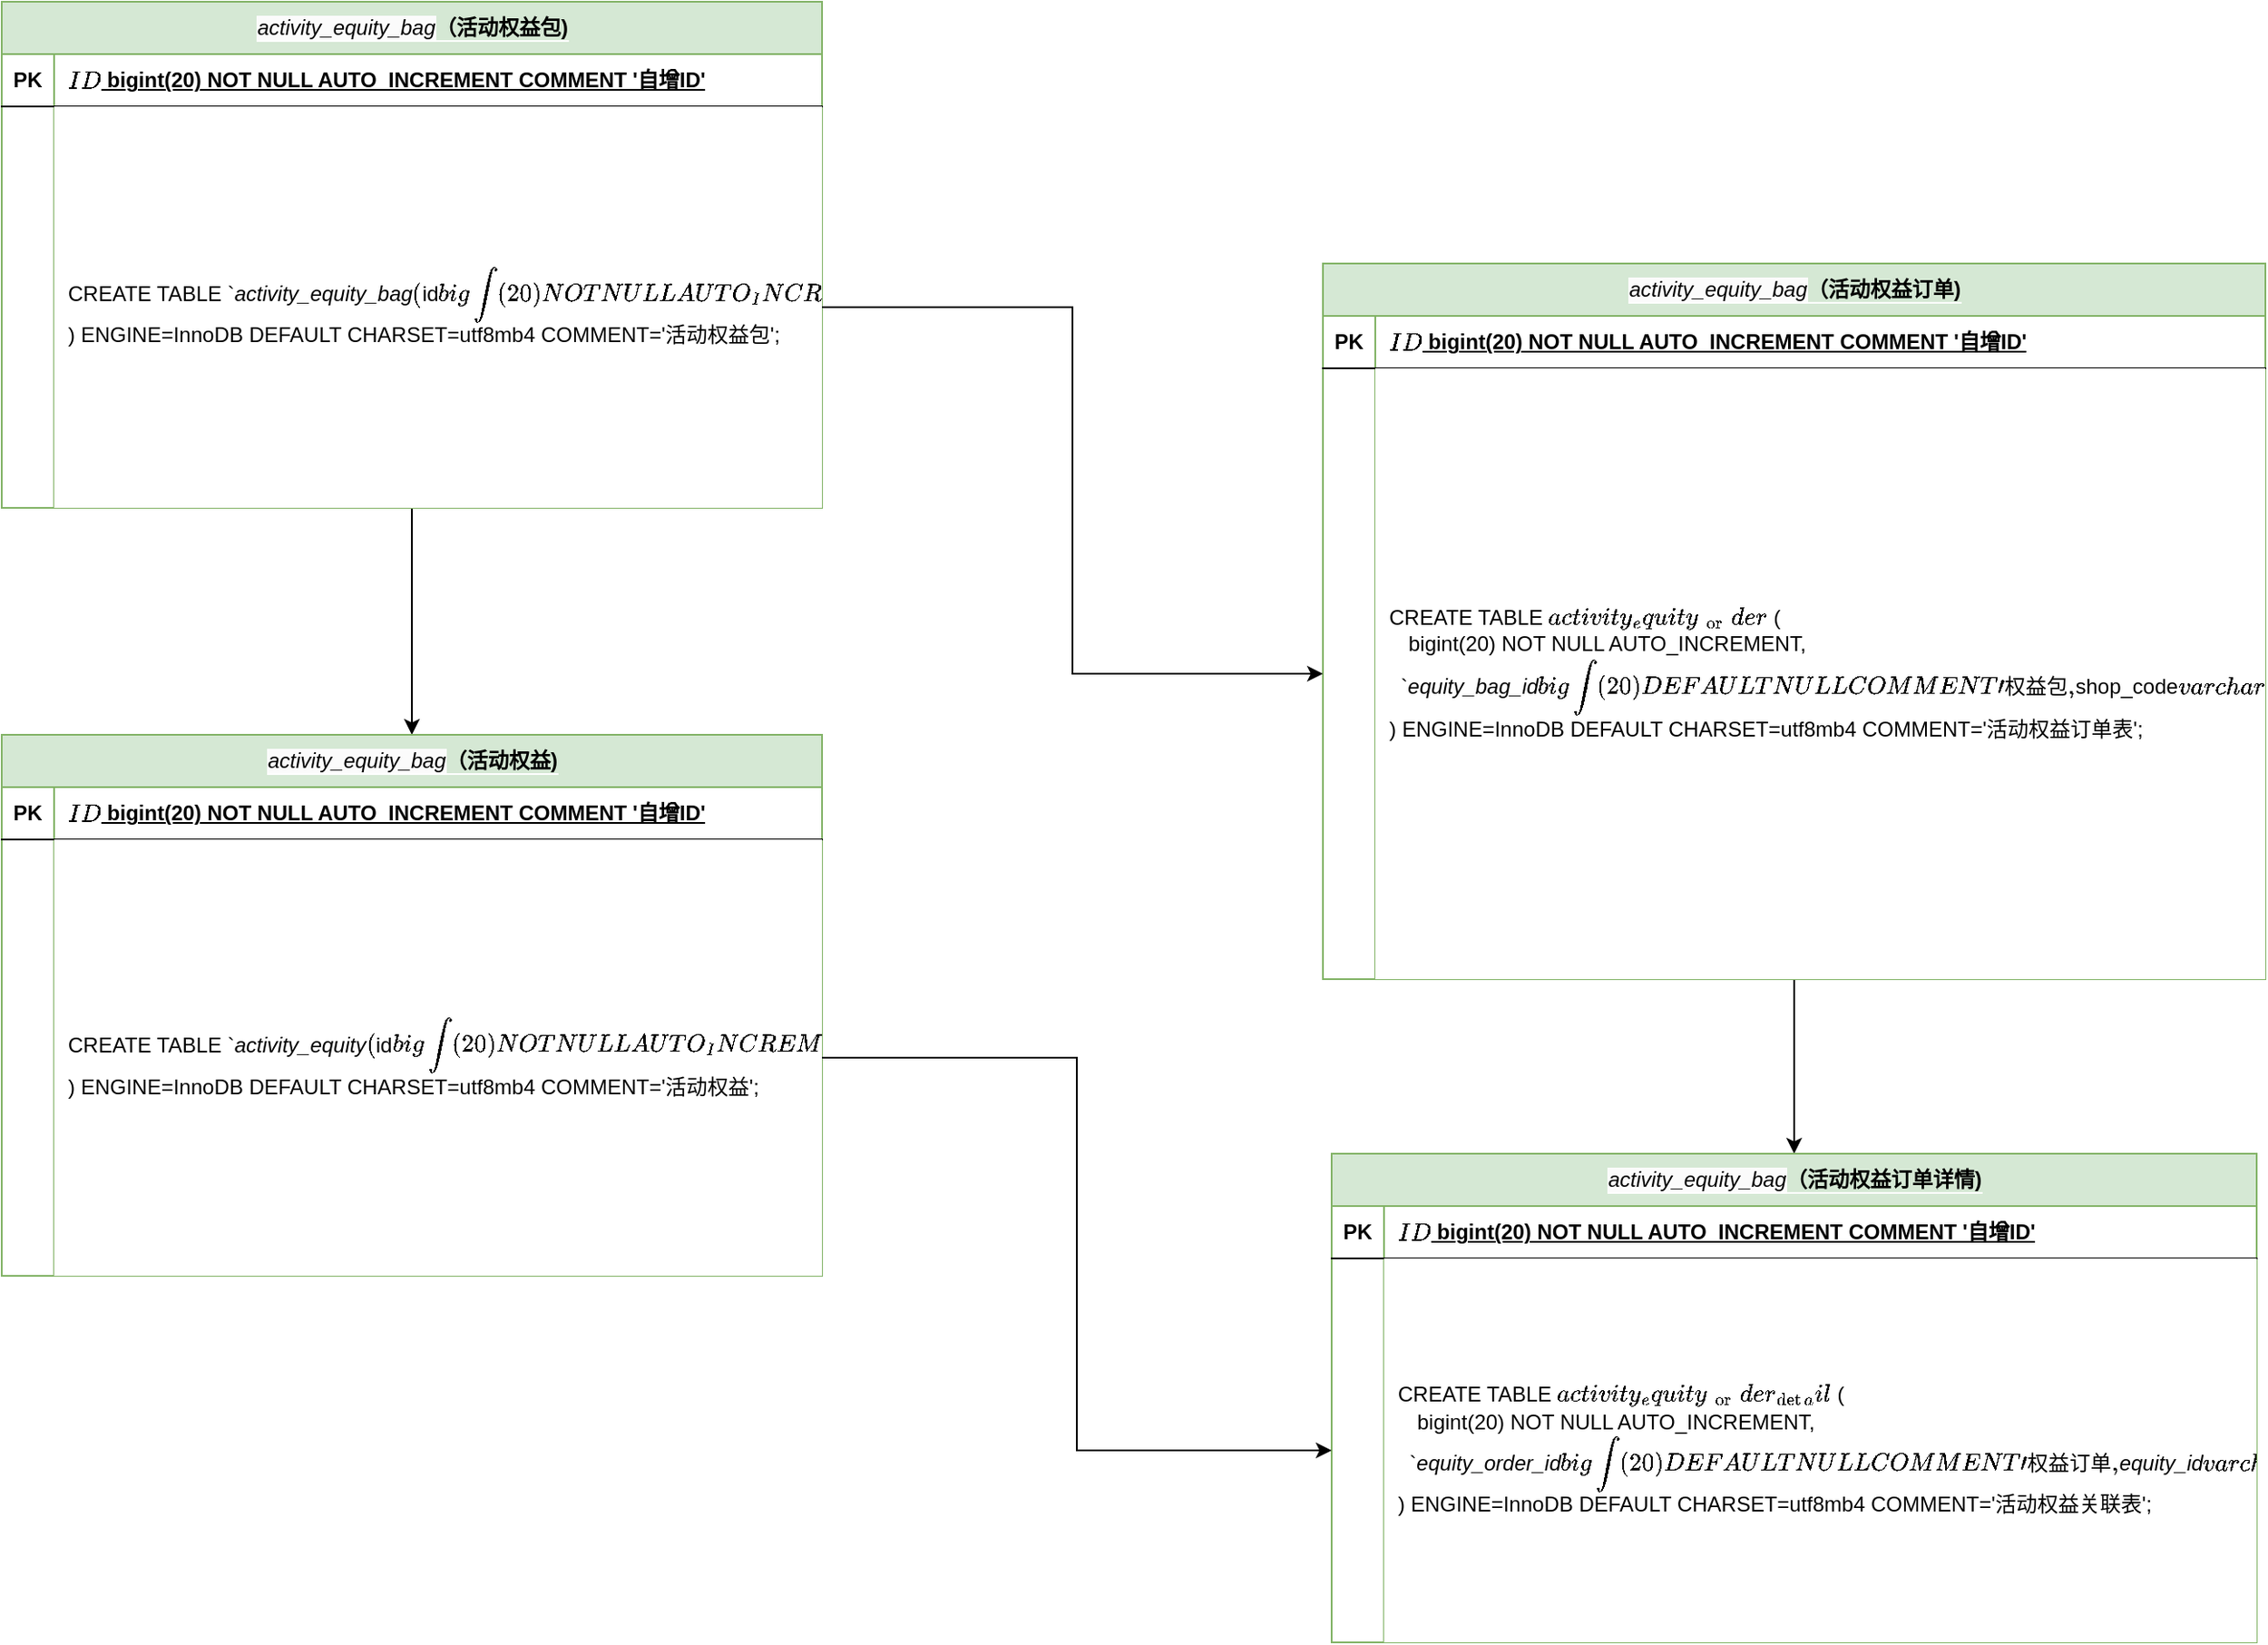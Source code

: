 <mxfile version="24.6.4" type="github">
  <diagram name="第 1 页" id="De4AOGFtYbDD9tj2pV_y">
    <mxGraphModel dx="4071" dy="2179" grid="1" gridSize="10" guides="1" tooltips="1" connect="1" arrows="1" fold="1" page="1" pageScale="1" pageWidth="827" pageHeight="1169" math="0" shadow="0">
      <root>
        <mxCell id="0" />
        <mxCell id="1" parent="0" />
        <mxCell id="wozH4koWUHIHTD2oKlZO-29" style="edgeStyle=orthogonalEdgeStyle;rounded=0;orthogonalLoop=1;jettySize=auto;html=1;" edge="1" parent="1" source="wozH4koWUHIHTD2oKlZO-1" target="wozH4koWUHIHTD2oKlZO-8">
          <mxGeometry relative="1" as="geometry" />
        </mxCell>
        <mxCell id="wozH4koWUHIHTD2oKlZO-1" value="&lt;em style=&quot;font-weight: 400; text-align: left; white-space-collapse: preserve; background-color: rgb(251, 251, 251);&quot;&gt;activity_equity_bag&lt;/em&gt;&lt;span style=&quot;background-color: rgb(213, 232, 212);&quot;&gt;（活动权益包)&lt;/span&gt;" style="shape=table;startSize=30;container=1;collapsible=1;childLayout=tableLayout;fixedRows=1;rowLines=0;fontStyle=1;align=center;resizeLast=1;html=1;labelBackgroundColor=default;fillColor=#d5e8d4;strokeColor=#82b366;" vertex="1" parent="1">
          <mxGeometry x="-2302" y="-930" width="470" height="290" as="geometry" />
        </mxCell>
        <mxCell id="wozH4koWUHIHTD2oKlZO-2" value="" style="shape=tableRow;horizontal=0;startSize=0;swimlaneHead=0;swimlaneBody=0;fillColor=none;collapsible=0;dropTarget=0;points=[[0,0.5],[1,0.5]];portConstraint=eastwest;top=0;left=0;right=0;bottom=1;" vertex="1" parent="wozH4koWUHIHTD2oKlZO-1">
          <mxGeometry y="30" width="470" height="30" as="geometry" />
        </mxCell>
        <mxCell id="wozH4koWUHIHTD2oKlZO-3" value="PK" style="shape=partialRectangle;connectable=0;fillColor=none;top=0;left=0;bottom=0;right=0;fontStyle=1;overflow=hidden;whiteSpace=wrap;html=1;" vertex="1" parent="wozH4koWUHIHTD2oKlZO-2">
          <mxGeometry width="30" height="30" as="geometry">
            <mxRectangle width="30" height="30" as="alternateBounds" />
          </mxGeometry>
        </mxCell>
        <mxCell id="wozH4koWUHIHTD2oKlZO-4" value="`ID` bigint(20) NOT NULL AUTO_INCREMENT COMMENT &#39;自增ID&#39;" style="shape=partialRectangle;connectable=0;fillColor=none;top=0;left=0;bottom=0;right=0;align=left;spacingLeft=6;fontStyle=5;overflow=hidden;whiteSpace=wrap;html=1;" vertex="1" parent="wozH4koWUHIHTD2oKlZO-2">
          <mxGeometry x="30" width="440" height="30" as="geometry">
            <mxRectangle width="440" height="30" as="alternateBounds" />
          </mxGeometry>
        </mxCell>
        <mxCell id="wozH4koWUHIHTD2oKlZO-5" value="" style="shape=tableRow;horizontal=0;startSize=0;swimlaneHead=0;swimlaneBody=0;fillColor=none;collapsible=0;dropTarget=0;points=[[0,0.5],[1,0.5]];portConstraint=eastwest;top=0;left=0;right=0;bottom=0;" vertex="1" parent="wozH4koWUHIHTD2oKlZO-1">
          <mxGeometry y="60" width="470" height="230" as="geometry" />
        </mxCell>
        <mxCell id="wozH4koWUHIHTD2oKlZO-6" value="" style="shape=partialRectangle;connectable=0;fillColor=none;top=0;left=0;bottom=0;right=0;editable=1;overflow=hidden;whiteSpace=wrap;html=1;" vertex="1" parent="wozH4koWUHIHTD2oKlZO-5">
          <mxGeometry width="30" height="230" as="geometry">
            <mxRectangle width="30" height="230" as="alternateBounds" />
          </mxGeometry>
        </mxCell>
        <mxCell id="wozH4koWUHIHTD2oKlZO-7" value="&lt;div style=&quot;line-height: 130%;&quot;&gt;&lt;div style=&quot;line-height: 130%;&quot;&gt;&lt;div style=&quot;line-height: 130%;&quot;&gt;&lt;div style=&quot;line-height: 130%;&quot;&gt;&lt;div style=&quot;line-height: 130%;&quot;&gt;&lt;div data-docx-has-block-data=&quot;false&quot; data-page-id=&quot;Co8VdgC0moM7NCxHO37cvej0neh&quot;&gt;&lt;div class=&quot;old-record-id-Ze5vdnJgfoNHqzxl2qscwm99n2c&quot; style=&quot;&quot;&gt;&lt;div class=&quot;old-record-id-Ze5vdnJgfoNHqzxl2qscwm99n2c&quot;&gt;&lt;div data-docx-has-block-data=&quot;false&quot; data-page-id=&quot;NvuWdaZeMolkfJxWdABclu5wnZb&quot;&gt;&lt;div class=&quot;old-record-id-QTNEdN7cpoGi0txkAPdcTSP8n4N&quot; style=&quot;white-space:pre;&quot;&gt;&lt;div data-docx-has-block-data=&quot;false&quot; data-page-id=&quot;Fh9HdJWjBoTVEhxsYV9cNeLmnhc&quot;&gt;&lt;div class=&quot;old-record-id-XcHudn9lnoD9ONxzxKbcXLS5nLc&quot;&gt;CREATE TABLE `&lt;em&gt;activity_equity_bag&lt;/em&gt;` (&lt;br/&gt;  `id` bigint(20) NOT NULL AUTO_INCREMENT,&lt;br/&gt;  `code` varchar(64) DEFAULT NULL COMMENT &#39;批次编号&#39;,&lt;br/&gt;  `name` varchar(64) DEFAULT NULL COMMENT &#39;批次名称&#39;,&lt;br/&gt;  `start_time` datetime DEFAULT NULL COMMENT &#39;开始时间&#39;,&lt;br/&gt;  `end_time` datetime DEFAULT NULL COMMENT &#39;结束时间&#39;,&lt;br/&gt;  `price` decimal(8,2)  DEFAULT NULL COMMENT &#39;权益价格&#39;,&lt;br/&gt;  `create_id` bigint(20) DEFAULT &#39;0&#39; COMMENT &#39;创建人&#39;,&lt;br/&gt;  `create_time` datetime DEFAULT NULL COMMENT &#39;创建时间&#39;,&lt;br/&gt;  `update_id` bigint(20) DEFAULT &#39;0&#39; COMMENT &#39;更新人&#39;,&lt;br/&gt;  `update_time` datetime DEFAULT NULL COMMENT &#39;更新时间&#39;,&lt;br/&gt;  `deleted` tinyint(1) DEFAULT &#39;0&#39; COMMENT &#39;0未删除 1删除&#39;,&lt;br/&gt;  PRIMARY KEY (`id`)&lt;br/&gt;) ENGINE=InnoDB DEFAULT CHARSET=utf8mb4 COMMENT=&#39;活动权益包&#39;;&lt;/div&gt;&lt;/div&gt;&lt;span class=&quot;lark-record-clipboard&quot; data-lark-record-format=&quot;docx/text&quot; data-lark-record-data=&quot;{&amp;quot;rootId&amp;quot;:&amp;quot;Fh9HdJWjBoTVEhxsYV9cNeLmnhc&amp;quot;,&amp;quot;text&amp;quot;:{&amp;quot;initialAttributedTexts&amp;quot;:{&amp;quot;text&amp;quot;:{&amp;quot;0&amp;quot;:&amp;quot;CREATE TABLE `activity_equity_bag` (\n  `id` bigint(20) NOT NULL AUTO_INCREMENT,\n  `code` varchar(64) DEFAULT NULL COMMENT &#39;批次编号&#39;,\n  `name` varchar(64) DEFAULT NULL COMMENT &#39;批次名称&#39;,\n  `start_time` datetime DEFAULT NULL COMMENT &#39;开始时间&#39;,\n  `end_time` datetime DEFAULT NULL COMMENT &#39;结束时间&#39;,\n  `price` decimal(8,2)  DEFAULT NULL COMMENT &#39;权益价格&#39;,\n  `create_id` bigint(20) DEFAULT &#39;0&#39; COMMENT &#39;创建人&#39;,\n  `create_time` datetime DEFAULT NULL COMMENT &#39;创建时间&#39;,\n  `update_id` bigint(20) DEFAULT &#39;0&#39; COMMENT &#39;更新人&#39;,\n  `update_time` datetime DEFAULT NULL COMMENT &#39;更新时间&#39;,\n  `deleted` tinyint(1) DEFAULT &#39;0&#39; COMMENT &#39;0未删除 1删除&#39;,\n  PRIMARY KEY (`id`)\n) ENGINE=InnoDB DEFAULT CHARSET=utf8mb4 COMMENT=&#39;活动权益包&#39;;&amp;quot;},&amp;quot;attribs&amp;quot;:{&amp;quot;0&amp;quot;:&amp;quot;*0+e*0*1+j*0|d+gg*0+1k&amp;quot;}},&amp;quot;apool&amp;quot;:{&amp;quot;numToAttrib&amp;quot;:{&amp;quot;0&amp;quot;:[&amp;quot;author&amp;quot;,&amp;quot;7220235268358848515&amp;quot;],&amp;quot;1&amp;quot;:[&amp;quot;italic&amp;quot;,&amp;quot;true&amp;quot;]},&amp;quot;nextNum&amp;quot;:2}},&amp;quot;type&amp;quot;:&amp;quot;text&amp;quot;,&amp;quot;referenceRecordMap&amp;quot;:{},&amp;quot;extra&amp;quot;:{&amp;quot;channel&amp;quot;:&amp;quot;saas&amp;quot;,&amp;quot;pasteRandomId&amp;quot;:&amp;quot;ca19a98d-9265-4a86-a47d-aa1c188d7588&amp;quot;,&amp;quot;mention_page_title&amp;quot;:{},&amp;quot;external_mention_url&amp;quot;:{}},&amp;quot;isKeepQuoteContainer&amp;quot;:false,&amp;quot;isFromCode&amp;quot;:true,&amp;quot;selection&amp;quot;:[{&amp;quot;id&amp;quot;:13,&amp;quot;type&amp;quot;:&amp;quot;text&amp;quot;,&amp;quot;selection&amp;quot;:{&amp;quot;start&amp;quot;:0,&amp;quot;end&amp;quot;:681},&amp;quot;recordId&amp;quot;:&amp;quot;XcHudn9lnoD9ONxzxKbcXLS5nLc&amp;quot;}],&amp;quot;payloadMap&amp;quot;:{},&amp;quot;isCut&amp;quot;:false}&quot;&gt;&lt;/span&gt;&lt;/div&gt;&lt;/div&gt;&lt;span class=&quot;lark-record-clipboard&quot; data-lark-record-format=&quot;docx/text&quot; data-lark-record-data=&quot;{&amp;quot;rootId&amp;quot;:&amp;quot;NvuWdaZeMolkfJxWdABclu5wnZb&amp;quot;,&amp;quot;text&amp;quot;:{&amp;quot;initialAttributedTexts&amp;quot;:{&amp;quot;text&amp;quot;:{&amp;quot;0&amp;quot;:&amp;quot;CREATE TABLE `square_activity` (\n  `id` bigint(11) NOT NULL AUTO_INCREMENT,\n  `activity_id` bigint(20) DEFAULT NULL COMMENT &#39;活动id&#39;,\n  `activity_code` varchar(64) DEFAULT NULL COMMENT &#39;活动编码&#39;,\n  `activity_name` varchar(200) DEFAULT NULL COMMENT &#39;活动名称&#39;,\n  `activity_start_time` datetime DEFAULT NULL COMMENT &#39;活动开始时间&#39;,\n  `activity_end_time` datetime DEFAULT NULL COMMENT &#39;活动结束时间&#39;,\n  `activity_status` datetime DEFAULT NULL COMMENT &#39;活动状态 0.无效 1.有效&#39;,\n  `activity_type` tinyint(1) NOT NULL COMMENT &#39;活动类型：0.市场活动 1.满减活动 2.返券活动 4.礼券活动&#39;,\n  `activity_create_time` datetime DEFAULT NULL COMMENT &#39;活动创建时间&#39;,\n  `create_id` bigint(20) DEFAULT &#39;0&#39; COMMENT &#39;创建人&#39;,\n  `create_time` datetime DEFAULT NULL COMMENT &#39;创建时间&#39;,\n  `update_id` bigint(20) DEFAULT &#39;0&#39; COMMENT &#39;更新人&#39;,\n  `update_time` datetime DEFAULT NULL COMMENT &#39;更新时间&#39;,\n  `deleted` tinyint(1) DEFAULT &#39;0&#39; COMMENT &#39;0未删除 1删除&#39;,\n  PRIMARY KEY (`id`)\n) ENGINE=InnoDB DEFAULT CHARSET=utf8mb4 COMMENT=&#39;活动广场表&#39;;&amp;quot;},&amp;quot;attribs&amp;quot;:{&amp;quot;0&amp;quot;:&amp;quot;*0|g+og*0+1k&amp;quot;}},&amp;quot;apool&amp;quot;:{&amp;quot;numToAttrib&amp;quot;:{&amp;quot;0&amp;quot;:[&amp;quot;author&amp;quot;,&amp;quot;7220235268358848515&amp;quot;]},&amp;quot;nextNum&amp;quot;:1}},&amp;quot;type&amp;quot;:&amp;quot;text&amp;quot;,&amp;quot;referenceRecordMap&amp;quot;:{},&amp;quot;extra&amp;quot;:{&amp;quot;channel&amp;quot;:&amp;quot;saas&amp;quot;,&amp;quot;pasteRandomId&amp;quot;:&amp;quot;44fd6253-43ac-45ac-8588-8f718b8ea525&amp;quot;,&amp;quot;mention_page_title&amp;quot;:{},&amp;quot;external_mention_url&amp;quot;:{}},&amp;quot;isKeepQuoteContainer&amp;quot;:false,&amp;quot;isFromCode&amp;quot;:true,&amp;quot;selection&amp;quot;:[{&amp;quot;id&amp;quot;:14,&amp;quot;type&amp;quot;:&amp;quot;text&amp;quot;,&amp;quot;selection&amp;quot;:{&amp;quot;start&amp;quot;:0,&amp;quot;end&amp;quot;:936},&amp;quot;recordId&amp;quot;:&amp;quot;QTNEdN7cpoGi0txkAPdcTSP8n4N&amp;quot;}],&amp;quot;payloadMap&amp;quot;:{},&amp;quot;isCut&amp;quot;:false}&quot;&gt;&lt;/span&gt;&lt;/div&gt;&lt;/div&gt;&lt;/div&gt;&lt;/div&gt;&lt;/div&gt;&lt;/div&gt;&lt;/div&gt;&lt;/div&gt;" style="shape=partialRectangle;connectable=0;fillColor=default;top=0;left=0;bottom=0;right=0;align=left;spacingLeft=6;overflow=hidden;whiteSpace=wrap;html=1;" vertex="1" parent="wozH4koWUHIHTD2oKlZO-5">
          <mxGeometry x="30" width="440" height="230" as="geometry">
            <mxRectangle width="440" height="230" as="alternateBounds" />
          </mxGeometry>
        </mxCell>
        <mxCell id="wozH4koWUHIHTD2oKlZO-8" value="&lt;em style=&quot;font-weight: 400; text-align: left; white-space-collapse: preserve; background-color: rgb(251, 251, 251);&quot;&gt;activity_equity_bag&lt;/em&gt;&lt;span style=&quot;background-color: rgb(213, 232, 212);&quot;&gt;（活动权益)&lt;/span&gt;" style="shape=table;startSize=30;container=1;collapsible=1;childLayout=tableLayout;fixedRows=1;rowLines=0;fontStyle=1;align=center;resizeLast=1;html=1;labelBackgroundColor=default;fillColor=#d5e8d4;strokeColor=#82b366;" vertex="1" parent="1">
          <mxGeometry x="-2302" y="-510" width="470" height="310" as="geometry" />
        </mxCell>
        <mxCell id="wozH4koWUHIHTD2oKlZO-9" value="" style="shape=tableRow;horizontal=0;startSize=0;swimlaneHead=0;swimlaneBody=0;fillColor=none;collapsible=0;dropTarget=0;points=[[0,0.5],[1,0.5]];portConstraint=eastwest;top=0;left=0;right=0;bottom=1;" vertex="1" parent="wozH4koWUHIHTD2oKlZO-8">
          <mxGeometry y="30" width="470" height="30" as="geometry" />
        </mxCell>
        <mxCell id="wozH4koWUHIHTD2oKlZO-10" value="PK" style="shape=partialRectangle;connectable=0;fillColor=none;top=0;left=0;bottom=0;right=0;fontStyle=1;overflow=hidden;whiteSpace=wrap;html=1;" vertex="1" parent="wozH4koWUHIHTD2oKlZO-9">
          <mxGeometry width="30" height="30" as="geometry">
            <mxRectangle width="30" height="30" as="alternateBounds" />
          </mxGeometry>
        </mxCell>
        <mxCell id="wozH4koWUHIHTD2oKlZO-11" value="`ID` bigint(20) NOT NULL AUTO_INCREMENT COMMENT &#39;自增ID&#39;" style="shape=partialRectangle;connectable=0;fillColor=none;top=0;left=0;bottom=0;right=0;align=left;spacingLeft=6;fontStyle=5;overflow=hidden;whiteSpace=wrap;html=1;" vertex="1" parent="wozH4koWUHIHTD2oKlZO-9">
          <mxGeometry x="30" width="440" height="30" as="geometry">
            <mxRectangle width="440" height="30" as="alternateBounds" />
          </mxGeometry>
        </mxCell>
        <mxCell id="wozH4koWUHIHTD2oKlZO-12" value="" style="shape=tableRow;horizontal=0;startSize=0;swimlaneHead=0;swimlaneBody=0;fillColor=none;collapsible=0;dropTarget=0;points=[[0,0.5],[1,0.5]];portConstraint=eastwest;top=0;left=0;right=0;bottom=0;" vertex="1" parent="wozH4koWUHIHTD2oKlZO-8">
          <mxGeometry y="60" width="470" height="250" as="geometry" />
        </mxCell>
        <mxCell id="wozH4koWUHIHTD2oKlZO-13" value="" style="shape=partialRectangle;connectable=0;fillColor=none;top=0;left=0;bottom=0;right=0;editable=1;overflow=hidden;whiteSpace=wrap;html=1;" vertex="1" parent="wozH4koWUHIHTD2oKlZO-12">
          <mxGeometry width="30" height="250" as="geometry">
            <mxRectangle width="30" height="250" as="alternateBounds" />
          </mxGeometry>
        </mxCell>
        <mxCell id="wozH4koWUHIHTD2oKlZO-14" value="&lt;div style=&quot;line-height: 130%;&quot;&gt;&lt;div style=&quot;line-height: 130%;&quot;&gt;&lt;div style=&quot;line-height: 130%;&quot;&gt;&lt;div style=&quot;line-height: 130%;&quot;&gt;&lt;div style=&quot;line-height: 130%;&quot;&gt;&lt;div data-docx-has-block-data=&quot;false&quot; data-page-id=&quot;Co8VdgC0moM7NCxHO37cvej0neh&quot;&gt;&lt;div class=&quot;old-record-id-Ze5vdnJgfoNHqzxl2qscwm99n2c&quot; style=&quot;&quot;&gt;&lt;div class=&quot;old-record-id-Ze5vdnJgfoNHqzxl2qscwm99n2c&quot;&gt;&lt;div data-docx-has-block-data=&quot;false&quot; data-page-id=&quot;NvuWdaZeMolkfJxWdABclu5wnZb&quot;&gt;&lt;div class=&quot;old-record-id-QTNEdN7cpoGi0txkAPdcTSP8n4N&quot; style=&quot;white-space:pre;&quot;&gt;&lt;div data-docx-has-block-data=&quot;false&quot; data-page-id=&quot;Fh9HdJWjBoTVEhxsYV9cNeLmnhc&quot;&gt;&lt;div class=&quot;old-record-id-XcHudn9lnoD9ONxzxKbcXLS5nLc&quot;&gt;&lt;div data-docx-has-block-data=&quot;false&quot; data-page-id=&quot;Fh9HdJWjBoTVEhxsYV9cNeLmnhc&quot;&gt;&lt;div class=&quot;old-record-id-XcHudn9lnoD9ONxzxKbcXLS5nLc&quot;&gt;CREATE TABLE `&lt;em&gt;activity_equity&lt;/em&gt;` (&lt;br&gt;  `id` bigint(20) NOT NULL AUTO_INCREMENT,&lt;br&gt;  `name` varchar(64) DEFAULT NULL COMMENT &#39;权益名称&#39;,&lt;br&gt;  `type` tinyint(1) DEFAULT NULL COMMENT &#39;权益类型：0. 售卡权益 1.预算立减 2. 其他&#39;,&lt;br&gt;  `cover` varchar(200) DEFAULT NULL COMMENT &#39;权益封面&#39;,&lt;br&gt;  `stock` int(11) DEFAULT NULL COMMENT &#39;发放数量&#39;,&lt;br&gt;  `shop_array` varchar(200) DEFAULT NULL COMMENT &#39;参与门店&#39;,&lt;br&gt;  `reward` varchar(200) DEFAULT NULL COMMENT &#39;奖励(活动编码/sku/抵扣金额)&#39;,&lt;br&gt;  `create_id` bigint(20) DEFAULT &#39;0&#39; COMMENT &#39;创建人&#39;,&lt;br&gt;  `create_time` datetime DEFAULT NULL COMMENT &#39;创建时间&#39;,&lt;br&gt;  `update_id` bigint(20) DEFAULT &#39;0&#39; COMMENT &#39;更新人&#39;,&lt;br&gt;  `update_time` datetime DEFAULT NULL COMMENT &#39;更新时间&#39;,&lt;br&gt;  `deleted` tinyint(1) DEFAULT &#39;0&#39; COMMENT &#39;0未删除 1删除&#39;,&lt;br&gt;  PRIMARY KEY (`id`)&lt;br&gt;) ENGINE=InnoDB DEFAULT CHARSET=utf8mb4 COMMENT=&#39;活动权益&#39;;&lt;/div&gt;&lt;/div&gt;&lt;span class=&quot;lark-record-clipboard&quot; data-lark-record-format=&quot;docx/text&quot; data-lark-record-data=&quot;{&amp;quot;rootId&amp;quot;:&amp;quot;Fh9HdJWjBoTVEhxsYV9cNeLmnhc&amp;quot;,&amp;quot;text&amp;quot;:{&amp;quot;initialAttributedTexts&amp;quot;:{&amp;quot;text&amp;quot;:{&amp;quot;0&amp;quot;:&amp;quot;\nCREATE TABLE `activity_equity` (\n  `id` bigint(20) NOT NULL AUTO_INCREMENT,\n  `name` varchar(64) DEFAULT NULL COMMENT &#39;权益名称&#39;,\n  `type` tinyint(1) DEFAULT NULL COMMENT &#39;权益类型：0. 售卡权益 1.预算立减 2. 其他&#39;,\n  `cover` varchar(200) DEFAULT NULL COMMENT &#39;权益封面&#39;,\n  `stock` int(11) DEFAULT NULL COMMENT &#39;发放数量&#39;,\n  `shop_array` varchar(200) DEFAULT NULL COMMENT &#39;参与门店&#39;,\n  `reward` varchar(200) DEFAULT NULL COMMENT &#39;奖励(活动编码/sku/抵扣金额)&#39;,\n  `create_id` bigint(20) DEFAULT &#39;0&#39; COMMENT &#39;创建人&#39;,\n  `create_time` datetime DEFAULT NULL COMMENT &#39;创建时间&#39;,\n  `update_id` bigint(20) DEFAULT &#39;0&#39; COMMENT &#39;更新人&#39;,\n  `update_time` datetime DEFAULT NULL COMMENT &#39;更新时间&#39;,\n  `deleted` tinyint(1) DEFAULT &#39;0&#39; COMMENT &#39;0未删除 1删除&#39;,\n  PRIMARY KEY (`id`)\n) ENGINE=InnoDB DEFAULT CHARSET=utf8mb4 COMMENT=&#39;活动权益&#39;;&amp;quot;},&amp;quot;attribs&amp;quot;:{&amp;quot;0&amp;quot;:&amp;quot;*0|1+1*0+e*0*1+f*0|e+it*0+1j&amp;quot;}},&amp;quot;apool&amp;quot;:{&amp;quot;numToAttrib&amp;quot;:{&amp;quot;0&amp;quot;:[&amp;quot;author&amp;quot;,&amp;quot;7220235268358848515&amp;quot;],&amp;quot;1&amp;quot;:[&amp;quot;italic&amp;quot;,&amp;quot;true&amp;quot;]},&amp;quot;nextNum&amp;quot;:2}},&amp;quot;type&amp;quot;:&amp;quot;text&amp;quot;,&amp;quot;referenceRecordMap&amp;quot;:{},&amp;quot;extra&amp;quot;:{&amp;quot;channel&amp;quot;:&amp;quot;saas&amp;quot;,&amp;quot;pasteRandomId&amp;quot;:&amp;quot;16af1219-03b9-49fa-b532-b1dec4a708e2&amp;quot;,&amp;quot;mention_page_title&amp;quot;:{},&amp;quot;external_mention_url&amp;quot;:{}},&amp;quot;isKeepQuoteContainer&amp;quot;:false,&amp;quot;isFromCode&amp;quot;:true,&amp;quot;selection&amp;quot;:[{&amp;quot;id&amp;quot;:13,&amp;quot;type&amp;quot;:&amp;quot;text&amp;quot;,&amp;quot;selection&amp;quot;:{&amp;quot;start&amp;quot;:682,&amp;quot;end&amp;quot;:1444},&amp;quot;recordId&amp;quot;:&amp;quot;XcHudn9lnoD9ONxzxKbcXLS5nLc&amp;quot;}],&amp;quot;payloadMap&amp;quot;:{},&amp;quot;isCut&amp;quot;:false}&quot;&gt;&lt;/span&gt;&lt;/div&gt;&lt;/div&gt;&lt;span class=&quot;lark-record-clipboard&quot; data-lark-record-format=&quot;docx/text&quot; data-lark-record-data=&quot;{&amp;quot;rootId&amp;quot;:&amp;quot;Fh9HdJWjBoTVEhxsYV9cNeLmnhc&amp;quot;,&amp;quot;text&amp;quot;:{&amp;quot;initialAttributedTexts&amp;quot;:{&amp;quot;text&amp;quot;:{&amp;quot;0&amp;quot;:&amp;quot;CREATE TABLE `activity_equity_bag` (\n  `id` bigint(20) NOT NULL AUTO_INCREMENT,\n  `code` varchar(64) DEFAULT NULL COMMENT &#39;批次编号&#39;,\n  `name` varchar(64) DEFAULT NULL COMMENT &#39;批次名称&#39;,\n  `start_time` datetime DEFAULT NULL COMMENT &#39;开始时间&#39;,\n  `end_time` datetime DEFAULT NULL COMMENT &#39;结束时间&#39;,\n  `price` decimal(8,2)  DEFAULT NULL COMMENT &#39;权益价格&#39;,\n  `create_id` bigint(20) DEFAULT &#39;0&#39; COMMENT &#39;创建人&#39;,\n  `create_time` datetime DEFAULT NULL COMMENT &#39;创建时间&#39;,\n  `update_id` bigint(20) DEFAULT &#39;0&#39; COMMENT &#39;更新人&#39;,\n  `update_time` datetime DEFAULT NULL COMMENT &#39;更新时间&#39;,\n  `deleted` tinyint(1) DEFAULT &#39;0&#39; COMMENT &#39;0未删除 1删除&#39;,\n  PRIMARY KEY (`id`)\n) ENGINE=InnoDB DEFAULT CHARSET=utf8mb4 COMMENT=&#39;活动权益包&#39;;&amp;quot;},&amp;quot;attribs&amp;quot;:{&amp;quot;0&amp;quot;:&amp;quot;*0+e*0*1+j*0|d+gg*0+1k&amp;quot;}},&amp;quot;apool&amp;quot;:{&amp;quot;numToAttrib&amp;quot;:{&amp;quot;0&amp;quot;:[&amp;quot;author&amp;quot;,&amp;quot;7220235268358848515&amp;quot;],&amp;quot;1&amp;quot;:[&amp;quot;italic&amp;quot;,&amp;quot;true&amp;quot;]},&amp;quot;nextNum&amp;quot;:2}},&amp;quot;type&amp;quot;:&amp;quot;text&amp;quot;,&amp;quot;referenceRecordMap&amp;quot;:{},&amp;quot;extra&amp;quot;:{&amp;quot;channel&amp;quot;:&amp;quot;saas&amp;quot;,&amp;quot;pasteRandomId&amp;quot;:&amp;quot;ca19a98d-9265-4a86-a47d-aa1c188d7588&amp;quot;,&amp;quot;mention_page_title&amp;quot;:{},&amp;quot;external_mention_url&amp;quot;:{}},&amp;quot;isKeepQuoteContainer&amp;quot;:false,&amp;quot;isFromCode&amp;quot;:true,&amp;quot;selection&amp;quot;:[{&amp;quot;id&amp;quot;:13,&amp;quot;type&amp;quot;:&amp;quot;text&amp;quot;,&amp;quot;selection&amp;quot;:{&amp;quot;start&amp;quot;:0,&amp;quot;end&amp;quot;:681},&amp;quot;recordId&amp;quot;:&amp;quot;XcHudn9lnoD9ONxzxKbcXLS5nLc&amp;quot;}],&amp;quot;payloadMap&amp;quot;:{},&amp;quot;isCut&amp;quot;:false}&quot;&gt;&lt;/span&gt;&lt;/div&gt;&lt;/div&gt;&lt;span class=&quot;lark-record-clipboard&quot; data-lark-record-format=&quot;docx/text&quot; data-lark-record-data=&quot;{&amp;quot;rootId&amp;quot;:&amp;quot;NvuWdaZeMolkfJxWdABclu5wnZb&amp;quot;,&amp;quot;text&amp;quot;:{&amp;quot;initialAttributedTexts&amp;quot;:{&amp;quot;text&amp;quot;:{&amp;quot;0&amp;quot;:&amp;quot;CREATE TABLE `square_activity` (\n  `id` bigint(11) NOT NULL AUTO_INCREMENT,\n  `activity_id` bigint(20) DEFAULT NULL COMMENT &#39;活动id&#39;,\n  `activity_code` varchar(64) DEFAULT NULL COMMENT &#39;活动编码&#39;,\n  `activity_name` varchar(200) DEFAULT NULL COMMENT &#39;活动名称&#39;,\n  `activity_start_time` datetime DEFAULT NULL COMMENT &#39;活动开始时间&#39;,\n  `activity_end_time` datetime DEFAULT NULL COMMENT &#39;活动结束时间&#39;,\n  `activity_status` datetime DEFAULT NULL COMMENT &#39;活动状态 0.无效 1.有效&#39;,\n  `activity_type` tinyint(1) NOT NULL COMMENT &#39;活动类型：0.市场活动 1.满减活动 2.返券活动 4.礼券活动&#39;,\n  `activity_create_time` datetime DEFAULT NULL COMMENT &#39;活动创建时间&#39;,\n  `create_id` bigint(20) DEFAULT &#39;0&#39; COMMENT &#39;创建人&#39;,\n  `create_time` datetime DEFAULT NULL COMMENT &#39;创建时间&#39;,\n  `update_id` bigint(20) DEFAULT &#39;0&#39; COMMENT &#39;更新人&#39;,\n  `update_time` datetime DEFAULT NULL COMMENT &#39;更新时间&#39;,\n  `deleted` tinyint(1) DEFAULT &#39;0&#39; COMMENT &#39;0未删除 1删除&#39;,\n  PRIMARY KEY (`id`)\n) ENGINE=InnoDB DEFAULT CHARSET=utf8mb4 COMMENT=&#39;活动广场表&#39;;&amp;quot;},&amp;quot;attribs&amp;quot;:{&amp;quot;0&amp;quot;:&amp;quot;*0|g+og*0+1k&amp;quot;}},&amp;quot;apool&amp;quot;:{&amp;quot;numToAttrib&amp;quot;:{&amp;quot;0&amp;quot;:[&amp;quot;author&amp;quot;,&amp;quot;7220235268358848515&amp;quot;]},&amp;quot;nextNum&amp;quot;:1}},&amp;quot;type&amp;quot;:&amp;quot;text&amp;quot;,&amp;quot;referenceRecordMap&amp;quot;:{},&amp;quot;extra&amp;quot;:{&amp;quot;channel&amp;quot;:&amp;quot;saas&amp;quot;,&amp;quot;pasteRandomId&amp;quot;:&amp;quot;44fd6253-43ac-45ac-8588-8f718b8ea525&amp;quot;,&amp;quot;mention_page_title&amp;quot;:{},&amp;quot;external_mention_url&amp;quot;:{}},&amp;quot;isKeepQuoteContainer&amp;quot;:false,&amp;quot;isFromCode&amp;quot;:true,&amp;quot;selection&amp;quot;:[{&amp;quot;id&amp;quot;:14,&amp;quot;type&amp;quot;:&amp;quot;text&amp;quot;,&amp;quot;selection&amp;quot;:{&amp;quot;start&amp;quot;:0,&amp;quot;end&amp;quot;:936},&amp;quot;recordId&amp;quot;:&amp;quot;QTNEdN7cpoGi0txkAPdcTSP8n4N&amp;quot;}],&amp;quot;payloadMap&amp;quot;:{},&amp;quot;isCut&amp;quot;:false}&quot;&gt;&lt;/span&gt;&lt;/div&gt;&lt;/div&gt;&lt;/div&gt;&lt;/div&gt;&lt;/div&gt;&lt;/div&gt;&lt;/div&gt;&lt;/div&gt;" style="shape=partialRectangle;connectable=0;fillColor=default;top=0;left=0;bottom=0;right=0;align=left;spacingLeft=6;overflow=hidden;whiteSpace=wrap;html=1;" vertex="1" parent="wozH4koWUHIHTD2oKlZO-12">
          <mxGeometry x="30" width="440" height="250" as="geometry">
            <mxRectangle width="440" height="250" as="alternateBounds" />
          </mxGeometry>
        </mxCell>
        <mxCell id="wozH4koWUHIHTD2oKlZO-32" style="edgeStyle=orthogonalEdgeStyle;rounded=0;orthogonalLoop=1;jettySize=auto;html=1;" edge="1" parent="1" source="wozH4koWUHIHTD2oKlZO-15" target="wozH4koWUHIHTD2oKlZO-22">
          <mxGeometry relative="1" as="geometry" />
        </mxCell>
        <mxCell id="wozH4koWUHIHTD2oKlZO-15" value="&lt;em style=&quot;font-weight: 400; text-align: left; white-space-collapse: preserve; background-color: rgb(251, 251, 251);&quot;&gt;activity_equity_bag&lt;/em&gt;&lt;span style=&quot;background-color: rgb(213, 232, 212);&quot;&gt;（活动权益订单)&lt;/span&gt;" style="shape=table;startSize=30;container=1;collapsible=1;childLayout=tableLayout;fixedRows=1;rowLines=0;fontStyle=1;align=center;resizeLast=1;html=1;labelBackgroundColor=default;fillColor=#d5e8d4;strokeColor=#82b366;" vertex="1" parent="1">
          <mxGeometry x="-1545" y="-780" width="540" height="410" as="geometry" />
        </mxCell>
        <mxCell id="wozH4koWUHIHTD2oKlZO-16" value="" style="shape=tableRow;horizontal=0;startSize=0;swimlaneHead=0;swimlaneBody=0;fillColor=none;collapsible=0;dropTarget=0;points=[[0,0.5],[1,0.5]];portConstraint=eastwest;top=0;left=0;right=0;bottom=1;" vertex="1" parent="wozH4koWUHIHTD2oKlZO-15">
          <mxGeometry y="30" width="540" height="30" as="geometry" />
        </mxCell>
        <mxCell id="wozH4koWUHIHTD2oKlZO-17" value="PK" style="shape=partialRectangle;connectable=0;fillColor=none;top=0;left=0;bottom=0;right=0;fontStyle=1;overflow=hidden;whiteSpace=wrap;html=1;" vertex="1" parent="wozH4koWUHIHTD2oKlZO-16">
          <mxGeometry width="30" height="30" as="geometry">
            <mxRectangle width="30" height="30" as="alternateBounds" />
          </mxGeometry>
        </mxCell>
        <mxCell id="wozH4koWUHIHTD2oKlZO-18" value="`ID` bigint(20) NOT NULL AUTO_INCREMENT COMMENT &#39;自增ID&#39;" style="shape=partialRectangle;connectable=0;fillColor=none;top=0;left=0;bottom=0;right=0;align=left;spacingLeft=6;fontStyle=5;overflow=hidden;whiteSpace=wrap;html=1;" vertex="1" parent="wozH4koWUHIHTD2oKlZO-16">
          <mxGeometry x="30" width="510" height="30" as="geometry">
            <mxRectangle width="510" height="30" as="alternateBounds" />
          </mxGeometry>
        </mxCell>
        <mxCell id="wozH4koWUHIHTD2oKlZO-19" value="" style="shape=tableRow;horizontal=0;startSize=0;swimlaneHead=0;swimlaneBody=0;fillColor=none;collapsible=0;dropTarget=0;points=[[0,0.5],[1,0.5]];portConstraint=eastwest;top=0;left=0;right=0;bottom=0;" vertex="1" parent="wozH4koWUHIHTD2oKlZO-15">
          <mxGeometry y="60" width="540" height="350" as="geometry" />
        </mxCell>
        <mxCell id="wozH4koWUHIHTD2oKlZO-20" value="" style="shape=partialRectangle;connectable=0;fillColor=none;top=0;left=0;bottom=0;right=0;editable=1;overflow=hidden;whiteSpace=wrap;html=1;" vertex="1" parent="wozH4koWUHIHTD2oKlZO-19">
          <mxGeometry width="30" height="350" as="geometry">
            <mxRectangle width="30" height="350" as="alternateBounds" />
          </mxGeometry>
        </mxCell>
        <mxCell id="wozH4koWUHIHTD2oKlZO-21" value="&lt;div style=&quot;line-height: 130%;&quot;&gt;&lt;div style=&quot;line-height: 130%;&quot;&gt;&lt;div style=&quot;line-height: 130%;&quot;&gt;&lt;div style=&quot;line-height: 130%;&quot;&gt;&lt;div style=&quot;line-height: 130%;&quot;&gt;&lt;div data-docx-has-block-data=&quot;false&quot; data-page-id=&quot;Co8VdgC0moM7NCxHO37cvej0neh&quot;&gt;&lt;div class=&quot;old-record-id-Ze5vdnJgfoNHqzxl2qscwm99n2c&quot; style=&quot;&quot;&gt;&lt;div class=&quot;old-record-id-Ze5vdnJgfoNHqzxl2qscwm99n2c&quot;&gt;&lt;div data-docx-has-block-data=&quot;false&quot; data-page-id=&quot;NvuWdaZeMolkfJxWdABclu5wnZb&quot;&gt;&lt;div class=&quot;old-record-id-QTNEdN7cpoGi0txkAPdcTSP8n4N&quot; style=&quot;white-space:pre;&quot;&gt;&lt;div data-docx-has-block-data=&quot;false&quot; data-page-id=&quot;Fh9HdJWjBoTVEhxsYV9cNeLmnhc&quot;&gt;&lt;div class=&quot;old-record-id-XcHudn9lnoD9ONxzxKbcXLS5nLc&quot;&gt;&lt;div data-docx-has-block-data=&quot;false&quot; data-page-id=&quot;Fh9HdJWjBoTVEhxsYV9cNeLmnhc&quot;&gt;&lt;div class=&quot;old-record-id-XcHudn9lnoD9ONxzxKbcXLS5nLc&quot;&gt;CREATE TABLE `activity_equity_order` (&lt;br/&gt;  `id` bigint(20) NOT NULL AUTO_INCREMENT,&lt;br/&gt;  `&lt;em&gt;equity_bag_id&lt;/em&gt;` bigint(20) DEFAULT NULL COMMENT &#39;权益包id&#39;,&lt;br/&gt;  `shop_code` varchar(100) DEFAULT NULL COMMENT &#39;门店code&#39;,&lt;br/&gt;  `customer_id` bigint(20) DEFAULT NULL COMMENT &#39;用户id&#39;,&lt;br/&gt;  `user_mobile` varchar(100) DEFAULT NULL COMMENT &#39;用户手机号&#39;,&lt;br/&gt;  `user_name` varchar(100) DEFAULT NULL COMMENT &#39;用户名称&#39;,&lt;br/&gt;  `business_id` varchar(64) DEFAULT NULL COMMENT &#39;业务id&#39;,&lt;br/&gt;  `business_type` tinyint(1) DEFAULT NULL COMMENT &#39;业务类型: 0.邀约活动&#39;,&lt;br/&gt;  `order_no` varchar(50) DEFAULT NULL COMMENT &#39;订单号&#39;,&lt;br/&gt;  `order_money` decimal(8,2) DEFAULT NULL COMMENT &#39;订单金额&#39;,&lt;br/&gt;  `order_status` tinyint(1) DEFAULT NULL COMMENT &#39;订单状态: 待支付0/支付中1/已支付2/失败3&#39;,&lt;br/&gt;  `pay_no` bigint(20) DEFAULT NULL COMMENT &#39;支付流水&#39;,&lt;br/&gt;  `pay_date` datetime DEFAULT NULL COMMENT &#39;支付时间&#39;,&lt;br/&gt;  `employee_id` bigint(20) DEFAULT NULL COMMENT &#39;员工&#39;,&lt;br/&gt;  `create_id` bigint(20) DEFAULT &#39;0&#39; COMMENT &#39;创建人&#39;,&lt;br/&gt;  `create_time` datetime DEFAULT NULL COMMENT &#39;创建时间&#39;,&lt;br/&gt;  `update_id` bigint(20) DEFAULT &#39;0&#39; COMMENT &#39;更新人&#39;,&lt;br/&gt;  `update_time` datetime DEFAULT NULL COMMENT &#39;更新时间&#39;,&lt;br/&gt;  `deleted` tinyint(1) DEFAULT &#39;0&#39; COMMENT &#39;0未删除 1删除&#39;,&lt;br/&gt;  PRIMARY KEY (`id`)&lt;br/&gt;) ENGINE=InnoDB DEFAULT CHARSET=utf8mb4 COMMENT=&#39;活动权益订单表&#39;;&lt;/div&gt;&lt;/div&gt;&lt;span class=&quot;lark-record-clipboard&quot; data-lark-record-format=&quot;docx/text&quot; data-lark-record-data=&quot;{&amp;quot;rootId&amp;quot;:&amp;quot;Fh9HdJWjBoTVEhxsYV9cNeLmnhc&amp;quot;,&amp;quot;text&amp;quot;:{&amp;quot;initialAttributedTexts&amp;quot;:{&amp;quot;text&amp;quot;:{&amp;quot;0&amp;quot;:&amp;quot;CREATE TABLE `activity_equity_order` (\n  `id` bigint(20) NOT NULL AUTO_INCREMENT,\n  `equity_bag_id` bigint(20) DEFAULT NULL COMMENT &#39;权益包id&#39;,\n  `shop_code` varchar(100) DEFAULT NULL COMMENT &#39;门店code&#39;,\n  `customer_id` bigint(20) DEFAULT NULL COMMENT &#39;用户id&#39;,\n  `user_mobile` varchar(100) DEFAULT NULL COMMENT &#39;用户手机号&#39;,\n  `user_name` varchar(100) DEFAULT NULL COMMENT &#39;用户名称&#39;,\n  `business_id` varchar(64) DEFAULT NULL COMMENT &#39;业务id&#39;,\n  `business_type` tinyint(1) DEFAULT NULL COMMENT &#39;业务类型: 0.邀约活动&#39;,\n  `order_no` varchar(50) DEFAULT NULL COMMENT &#39;订单号&#39;,\n  `order_money` decimal(8,2) DEFAULT NULL COMMENT &#39;订单金额&#39;,\n  `order_status` tinyint(1) DEFAULT NULL COMMENT &#39;订单状态: 待支付0/支付中1/已支付2/失败3&#39;,\n  `pay_no` bigint(20) DEFAULT NULL COMMENT &#39;支付流水&#39;,\n  `pay_date` datetime DEFAULT NULL COMMENT &#39;支付时间&#39;,\n  `employee_id` bigint(20) DEFAULT NULL COMMENT &#39;员工&#39;,\n  `create_id` bigint(20) DEFAULT &#39;0&#39; COMMENT &#39;创建人&#39;,\n  `create_time` datetime DEFAULT NULL COMMENT &#39;创建时间&#39;,\n  `update_id` bigint(20) DEFAULT &#39;0&#39; COMMENT &#39;更新人&#39;,\n  `update_time` datetime DEFAULT NULL COMMENT &#39;更新时间&#39;,\n  `deleted` tinyint(1) DEFAULT &#39;0&#39; COMMENT &#39;0未删除 1删除&#39;,\n  PRIMARY KEY (`id`)\n) ENGINE=InnoDB DEFAULT CHARSET=utf8mb4 COMMENT=&#39;活动权益订单表&#39;;&amp;quot;},&amp;quot;attribs&amp;quot;:{&amp;quot;0&amp;quot;:&amp;quot;*0|2+2a*0+3*0*1+d*0|j+sj*0+1m&amp;quot;}},&amp;quot;apool&amp;quot;:{&amp;quot;numToAttrib&amp;quot;:{&amp;quot;0&amp;quot;:[&amp;quot;author&amp;quot;,&amp;quot;7220235268358848515&amp;quot;],&amp;quot;1&amp;quot;:[&amp;quot;italic&amp;quot;,&amp;quot;true&amp;quot;]},&amp;quot;nextNum&amp;quot;:2}},&amp;quot;type&amp;quot;:&amp;quot;text&amp;quot;,&amp;quot;referenceRecordMap&amp;quot;:{},&amp;quot;extra&amp;quot;:{&amp;quot;channel&amp;quot;:&amp;quot;saas&amp;quot;,&amp;quot;pasteRandomId&amp;quot;:&amp;quot;c46bde28-36cb-46a2-acd8-2e1caee7ebdc&amp;quot;,&amp;quot;mention_page_title&amp;quot;:{},&amp;quot;external_mention_url&amp;quot;:{}},&amp;quot;isKeepQuoteContainer&amp;quot;:false,&amp;quot;isFromCode&amp;quot;:true,&amp;quot;selection&amp;quot;:[{&amp;quot;id&amp;quot;:13,&amp;quot;type&amp;quot;:&amp;quot;text&amp;quot;,&amp;quot;selection&amp;quot;:{&amp;quot;start&amp;quot;:1446,&amp;quot;end&amp;quot;:2629},&amp;quot;recordId&amp;quot;:&amp;quot;XcHudn9lnoD9ONxzxKbcXLS5nLc&amp;quot;}],&amp;quot;payloadMap&amp;quot;:{},&amp;quot;isCut&amp;quot;:false}&quot;&gt;&lt;/span&gt;&lt;/div&gt;&lt;/div&gt;&lt;span class=&quot;lark-record-clipboard&quot; data-lark-record-format=&quot;docx/text&quot; data-lark-record-data=&quot;{&amp;quot;rootId&amp;quot;:&amp;quot;Fh9HdJWjBoTVEhxsYV9cNeLmnhc&amp;quot;,&amp;quot;text&amp;quot;:{&amp;quot;initialAttributedTexts&amp;quot;:{&amp;quot;text&amp;quot;:{&amp;quot;0&amp;quot;:&amp;quot;CREATE TABLE `activity_equity_bag` (\n  `id` bigint(20) NOT NULL AUTO_INCREMENT,\n  `code` varchar(64) DEFAULT NULL COMMENT &#39;批次编号&#39;,\n  `name` varchar(64) DEFAULT NULL COMMENT &#39;批次名称&#39;,\n  `start_time` datetime DEFAULT NULL COMMENT &#39;开始时间&#39;,\n  `end_time` datetime DEFAULT NULL COMMENT &#39;结束时间&#39;,\n  `price` decimal(8,2)  DEFAULT NULL COMMENT &#39;权益价格&#39;,\n  `create_id` bigint(20) DEFAULT &#39;0&#39; COMMENT &#39;创建人&#39;,\n  `create_time` datetime DEFAULT NULL COMMENT &#39;创建时间&#39;,\n  `update_id` bigint(20) DEFAULT &#39;0&#39; COMMENT &#39;更新人&#39;,\n  `update_time` datetime DEFAULT NULL COMMENT &#39;更新时间&#39;,\n  `deleted` tinyint(1) DEFAULT &#39;0&#39; COMMENT &#39;0未删除 1删除&#39;,\n  PRIMARY KEY (`id`)\n) ENGINE=InnoDB DEFAULT CHARSET=utf8mb4 COMMENT=&#39;活动权益包&#39;;&amp;quot;},&amp;quot;attribs&amp;quot;:{&amp;quot;0&amp;quot;:&amp;quot;*0+e*0*1+j*0|d+gg*0+1k&amp;quot;}},&amp;quot;apool&amp;quot;:{&amp;quot;numToAttrib&amp;quot;:{&amp;quot;0&amp;quot;:[&amp;quot;author&amp;quot;,&amp;quot;7220235268358848515&amp;quot;],&amp;quot;1&amp;quot;:[&amp;quot;italic&amp;quot;,&amp;quot;true&amp;quot;]},&amp;quot;nextNum&amp;quot;:2}},&amp;quot;type&amp;quot;:&amp;quot;text&amp;quot;,&amp;quot;referenceRecordMap&amp;quot;:{},&amp;quot;extra&amp;quot;:{&amp;quot;channel&amp;quot;:&amp;quot;saas&amp;quot;,&amp;quot;pasteRandomId&amp;quot;:&amp;quot;ca19a98d-9265-4a86-a47d-aa1c188d7588&amp;quot;,&amp;quot;mention_page_title&amp;quot;:{},&amp;quot;external_mention_url&amp;quot;:{}},&amp;quot;isKeepQuoteContainer&amp;quot;:false,&amp;quot;isFromCode&amp;quot;:true,&amp;quot;selection&amp;quot;:[{&amp;quot;id&amp;quot;:13,&amp;quot;type&amp;quot;:&amp;quot;text&amp;quot;,&amp;quot;selection&amp;quot;:{&amp;quot;start&amp;quot;:0,&amp;quot;end&amp;quot;:681},&amp;quot;recordId&amp;quot;:&amp;quot;XcHudn9lnoD9ONxzxKbcXLS5nLc&amp;quot;}],&amp;quot;payloadMap&amp;quot;:{},&amp;quot;isCut&amp;quot;:false}&quot;&gt;&lt;/span&gt;&lt;/div&gt;&lt;/div&gt;&lt;span class=&quot;lark-record-clipboard&quot; data-lark-record-format=&quot;docx/text&quot; data-lark-record-data=&quot;{&amp;quot;rootId&amp;quot;:&amp;quot;NvuWdaZeMolkfJxWdABclu5wnZb&amp;quot;,&amp;quot;text&amp;quot;:{&amp;quot;initialAttributedTexts&amp;quot;:{&amp;quot;text&amp;quot;:{&amp;quot;0&amp;quot;:&amp;quot;CREATE TABLE `square_activity` (\n  `id` bigint(11) NOT NULL AUTO_INCREMENT,\n  `activity_id` bigint(20) DEFAULT NULL COMMENT &#39;活动id&#39;,\n  `activity_code` varchar(64) DEFAULT NULL COMMENT &#39;活动编码&#39;,\n  `activity_name` varchar(200) DEFAULT NULL COMMENT &#39;活动名称&#39;,\n  `activity_start_time` datetime DEFAULT NULL COMMENT &#39;活动开始时间&#39;,\n  `activity_end_time` datetime DEFAULT NULL COMMENT &#39;活动结束时间&#39;,\n  `activity_status` datetime DEFAULT NULL COMMENT &#39;活动状态 0.无效 1.有效&#39;,\n  `activity_type` tinyint(1) NOT NULL COMMENT &#39;活动类型：0.市场活动 1.满减活动 2.返券活动 4.礼券活动&#39;,\n  `activity_create_time` datetime DEFAULT NULL COMMENT &#39;活动创建时间&#39;,\n  `create_id` bigint(20) DEFAULT &#39;0&#39; COMMENT &#39;创建人&#39;,\n  `create_time` datetime DEFAULT NULL COMMENT &#39;创建时间&#39;,\n  `update_id` bigint(20) DEFAULT &#39;0&#39; COMMENT &#39;更新人&#39;,\n  `update_time` datetime DEFAULT NULL COMMENT &#39;更新时间&#39;,\n  `deleted` tinyint(1) DEFAULT &#39;0&#39; COMMENT &#39;0未删除 1删除&#39;,\n  PRIMARY KEY (`id`)\n) ENGINE=InnoDB DEFAULT CHARSET=utf8mb4 COMMENT=&#39;活动广场表&#39;;&amp;quot;},&amp;quot;attribs&amp;quot;:{&amp;quot;0&amp;quot;:&amp;quot;*0|g+og*0+1k&amp;quot;}},&amp;quot;apool&amp;quot;:{&amp;quot;numToAttrib&amp;quot;:{&amp;quot;0&amp;quot;:[&amp;quot;author&amp;quot;,&amp;quot;7220235268358848515&amp;quot;]},&amp;quot;nextNum&amp;quot;:1}},&amp;quot;type&amp;quot;:&amp;quot;text&amp;quot;,&amp;quot;referenceRecordMap&amp;quot;:{},&amp;quot;extra&amp;quot;:{&amp;quot;channel&amp;quot;:&amp;quot;saas&amp;quot;,&amp;quot;pasteRandomId&amp;quot;:&amp;quot;44fd6253-43ac-45ac-8588-8f718b8ea525&amp;quot;,&amp;quot;mention_page_title&amp;quot;:{},&amp;quot;external_mention_url&amp;quot;:{}},&amp;quot;isKeepQuoteContainer&amp;quot;:false,&amp;quot;isFromCode&amp;quot;:true,&amp;quot;selection&amp;quot;:[{&amp;quot;id&amp;quot;:14,&amp;quot;type&amp;quot;:&amp;quot;text&amp;quot;,&amp;quot;selection&amp;quot;:{&amp;quot;start&amp;quot;:0,&amp;quot;end&amp;quot;:936},&amp;quot;recordId&amp;quot;:&amp;quot;QTNEdN7cpoGi0txkAPdcTSP8n4N&amp;quot;}],&amp;quot;payloadMap&amp;quot;:{},&amp;quot;isCut&amp;quot;:false}&quot;&gt;&lt;/span&gt;&lt;/div&gt;&lt;/div&gt;&lt;/div&gt;&lt;/div&gt;&lt;/div&gt;&lt;/div&gt;&lt;/div&gt;&lt;/div&gt;" style="shape=partialRectangle;connectable=0;fillColor=default;top=0;left=0;bottom=0;right=0;align=left;spacingLeft=6;overflow=hidden;whiteSpace=wrap;html=1;" vertex="1" parent="wozH4koWUHIHTD2oKlZO-19">
          <mxGeometry x="30" width="510" height="350" as="geometry">
            <mxRectangle width="510" height="350" as="alternateBounds" />
          </mxGeometry>
        </mxCell>
        <mxCell id="wozH4koWUHIHTD2oKlZO-22" value="&lt;em style=&quot;font-weight: 400; text-align: left; white-space-collapse: preserve; background-color: rgb(251, 251, 251);&quot;&gt;activity_equity_bag&lt;/em&gt;&lt;span style=&quot;background-color: rgb(213, 232, 212);&quot;&gt;（活动权益订单详情)&lt;/span&gt;" style="shape=table;startSize=30;container=1;collapsible=1;childLayout=tableLayout;fixedRows=1;rowLines=0;fontStyle=1;align=center;resizeLast=1;html=1;labelBackgroundColor=default;fillColor=#d5e8d4;strokeColor=#82b366;" vertex="1" parent="1">
          <mxGeometry x="-1540" y="-270" width="530" height="280" as="geometry" />
        </mxCell>
        <mxCell id="wozH4koWUHIHTD2oKlZO-23" value="" style="shape=tableRow;horizontal=0;startSize=0;swimlaneHead=0;swimlaneBody=0;fillColor=none;collapsible=0;dropTarget=0;points=[[0,0.5],[1,0.5]];portConstraint=eastwest;top=0;left=0;right=0;bottom=1;" vertex="1" parent="wozH4koWUHIHTD2oKlZO-22">
          <mxGeometry y="30" width="530" height="30" as="geometry" />
        </mxCell>
        <mxCell id="wozH4koWUHIHTD2oKlZO-24" value="PK" style="shape=partialRectangle;connectable=0;fillColor=none;top=0;left=0;bottom=0;right=0;fontStyle=1;overflow=hidden;whiteSpace=wrap;html=1;" vertex="1" parent="wozH4koWUHIHTD2oKlZO-23">
          <mxGeometry width="30" height="30" as="geometry">
            <mxRectangle width="30" height="30" as="alternateBounds" />
          </mxGeometry>
        </mxCell>
        <mxCell id="wozH4koWUHIHTD2oKlZO-25" value="`ID` bigint(20) NOT NULL AUTO_INCREMENT COMMENT &#39;自增ID&#39;" style="shape=partialRectangle;connectable=0;fillColor=none;top=0;left=0;bottom=0;right=0;align=left;spacingLeft=6;fontStyle=5;overflow=hidden;whiteSpace=wrap;html=1;" vertex="1" parent="wozH4koWUHIHTD2oKlZO-23">
          <mxGeometry x="30" width="500" height="30" as="geometry">
            <mxRectangle width="500" height="30" as="alternateBounds" />
          </mxGeometry>
        </mxCell>
        <mxCell id="wozH4koWUHIHTD2oKlZO-26" value="" style="shape=tableRow;horizontal=0;startSize=0;swimlaneHead=0;swimlaneBody=0;fillColor=none;collapsible=0;dropTarget=0;points=[[0,0.5],[1,0.5]];portConstraint=eastwest;top=0;left=0;right=0;bottom=0;" vertex="1" parent="wozH4koWUHIHTD2oKlZO-22">
          <mxGeometry y="60" width="530" height="220" as="geometry" />
        </mxCell>
        <mxCell id="wozH4koWUHIHTD2oKlZO-27" value="" style="shape=partialRectangle;connectable=0;fillColor=none;top=0;left=0;bottom=0;right=0;editable=1;overflow=hidden;whiteSpace=wrap;html=1;" vertex="1" parent="wozH4koWUHIHTD2oKlZO-26">
          <mxGeometry width="30" height="220" as="geometry">
            <mxRectangle width="30" height="220" as="alternateBounds" />
          </mxGeometry>
        </mxCell>
        <mxCell id="wozH4koWUHIHTD2oKlZO-28" value="&lt;div style=&quot;line-height: 130%;&quot;&gt;&lt;div style=&quot;line-height: 130%;&quot;&gt;&lt;div style=&quot;line-height: 130%;&quot;&gt;&lt;div style=&quot;line-height: 130%;&quot;&gt;&lt;div style=&quot;line-height: 130%;&quot;&gt;&lt;div data-docx-has-block-data=&quot;false&quot; data-page-id=&quot;Co8VdgC0moM7NCxHO37cvej0neh&quot;&gt;&lt;div class=&quot;old-record-id-Ze5vdnJgfoNHqzxl2qscwm99n2c&quot; style=&quot;&quot;&gt;&lt;div class=&quot;old-record-id-Ze5vdnJgfoNHqzxl2qscwm99n2c&quot;&gt;&lt;div data-docx-has-block-data=&quot;false&quot; data-page-id=&quot;NvuWdaZeMolkfJxWdABclu5wnZb&quot;&gt;&lt;div class=&quot;old-record-id-QTNEdN7cpoGi0txkAPdcTSP8n4N&quot; style=&quot;white-space:pre;&quot;&gt;&lt;div data-docx-has-block-data=&quot;false&quot; data-page-id=&quot;Fh9HdJWjBoTVEhxsYV9cNeLmnhc&quot;&gt;&lt;div class=&quot;old-record-id-XcHudn9lnoD9ONxzxKbcXLS5nLc&quot;&gt;&lt;div data-docx-has-block-data=&quot;false&quot; data-page-id=&quot;Fh9HdJWjBoTVEhxsYV9cNeLmnhc&quot;&gt;&lt;div class=&quot;old-record-id-XcHudn9lnoD9ONxzxKbcXLS5nLc&quot;&gt;&lt;div data-docx-has-block-data=&quot;false&quot; data-page-id=&quot;Fh9HdJWjBoTVEhxsYV9cNeLmnhc&quot;&gt;&lt;div class=&quot;old-record-id-XcHudn9lnoD9ONxzxKbcXLS5nLc&quot;&gt;CREATE TABLE `activity_equity_order_detail` (&lt;br&gt;  `id` bigint(20) NOT NULL AUTO_INCREMENT,&lt;br&gt;  `&lt;em&gt;equity_order_id&lt;/em&gt;` bigint(20) DEFAULT NULL COMMENT &#39;权益订单id&#39;,&lt;br&gt;  `&lt;em&gt;equity_id&lt;/em&gt;` varchar(64) DEFAULT NULL COMMENT &#39;权益id&#39;,&lt;br&gt;  `&lt;em&gt;equity_status&lt;/em&gt;` varchar(64) DEFAULT NULL COMMENT &#39;权益状态: 0. 未完成 1.已完成&#39;,&lt;br&gt;  `create_id` bigint(20) DEFAULT &#39;0&#39; COMMENT &#39;创建人&#39;,&lt;br&gt;  `create_time` datetime DEFAULT NULL COMMENT &#39;创建时间&#39;,&lt;br&gt;  `update_id` bigint(20) DEFAULT &#39;0&#39; COMMENT &#39;更新人&#39;,&lt;br&gt;  `update_time` datetime DEFAULT NULL COMMENT &#39;更新时间&#39;,&lt;br&gt;  `deleted` tinyint(1) DEFAULT &#39;0&#39; COMMENT &#39;0未删除 1删除&#39;,&lt;br&gt;  PRIMARY KEY (`id`)&lt;br&gt;) ENGINE=InnoDB DEFAULT CHARSET=utf8mb4 COMMENT=&#39;活动权益关联表&#39;;&lt;/div&gt;&lt;/div&gt;&lt;span class=&quot;lark-record-clipboard&quot; data-lark-record-format=&quot;docx/text&quot; data-lark-record-data=&quot;{&amp;quot;rootId&amp;quot;:&amp;quot;Fh9HdJWjBoTVEhxsYV9cNeLmnhc&amp;quot;,&amp;quot;text&amp;quot;:{&amp;quot;initialAttributedTexts&amp;quot;:{&amp;quot;text&amp;quot;:{&amp;quot;0&amp;quot;:&amp;quot;\nCREATE TABLE `activity_equity_order_detail` (\n  `id` bigint(20) NOT NULL AUTO_INCREMENT,\n  `equity_order_id` bigint(20) DEFAULT NULL COMMENT &#39;权益订单id&#39;,\n  `equity_id` varchar(64) DEFAULT NULL COMMENT &#39;权益id&#39;,\n  `equity_status` varchar(64) DEFAULT NULL COMMENT &#39;权益状态: 0. 未完成 1.已完成&#39;,\n  `create_id` bigint(20) DEFAULT &#39;0&#39; COMMENT &#39;创建人&#39;,\n  `create_time` datetime DEFAULT NULL COMMENT &#39;创建时间&#39;,\n  `update_id` bigint(20) DEFAULT &#39;0&#39; COMMENT &#39;更新人&#39;,\n  `update_time` datetime DEFAULT NULL COMMENT &#39;更新时间&#39;,\n  `deleted` tinyint(1) DEFAULT &#39;0&#39; COMMENT &#39;0未删除 1删除&#39;,\n  PRIMARY KEY (`id`)\n) ENGINE=InnoDB DEFAULT CHARSET=utf8mb4 COMMENT=&#39;活动权益关联表&#39;;&amp;quot;},&amp;quot;attribs&amp;quot;:{&amp;quot;0&amp;quot;:&amp;quot;*0|3+2i*0+3*0*1+f*0|1+18*0+3*0*1+9*0|1+17*0+3*0*1+d*0|7+9l*0+1m&amp;quot;}},&amp;quot;apool&amp;quot;:{&amp;quot;numToAttrib&amp;quot;:{&amp;quot;0&amp;quot;:[&amp;quot;author&amp;quot;,&amp;quot;7220235268358848515&amp;quot;],&amp;quot;1&amp;quot;:[&amp;quot;italic&amp;quot;,&amp;quot;true&amp;quot;]},&amp;quot;nextNum&amp;quot;:2}},&amp;quot;type&amp;quot;:&amp;quot;text&amp;quot;,&amp;quot;referenceRecordMap&amp;quot;:{},&amp;quot;extra&amp;quot;:{&amp;quot;channel&amp;quot;:&amp;quot;saas&amp;quot;,&amp;quot;pasteRandomId&amp;quot;:&amp;quot;98993382-c1f1-4a12-aef3-fdc11be19f5c&amp;quot;,&amp;quot;mention_page_title&amp;quot;:{},&amp;quot;external_mention_url&amp;quot;:{}},&amp;quot;isKeepQuoteContainer&amp;quot;:false,&amp;quot;isFromCode&amp;quot;:true,&amp;quot;selection&amp;quot;:[{&amp;quot;id&amp;quot;:13,&amp;quot;type&amp;quot;:&amp;quot;text&amp;quot;,&amp;quot;selection&amp;quot;:{&amp;quot;start&amp;quot;:2630,&amp;quot;end&amp;quot;:3256},&amp;quot;recordId&amp;quot;:&amp;quot;XcHudn9lnoD9ONxzxKbcXLS5nLc&amp;quot;}],&amp;quot;payloadMap&amp;quot;:{},&amp;quot;isCut&amp;quot;:false}&quot;&gt;&lt;/span&gt;&lt;/div&gt;&lt;/div&gt;&lt;span class=&quot;lark-record-clipboard&quot; data-lark-record-format=&quot;docx/text&quot; data-lark-record-data=&quot;{&amp;quot;rootId&amp;quot;:&amp;quot;Fh9HdJWjBoTVEhxsYV9cNeLmnhc&amp;quot;,&amp;quot;text&amp;quot;:{&amp;quot;initialAttributedTexts&amp;quot;:{&amp;quot;text&amp;quot;:{&amp;quot;0&amp;quot;:&amp;quot;CREATE TABLE `activity_equity_order` (\n  `id` bigint(20) NOT NULL AUTO_INCREMENT,\n  `equity_bag_id` bigint(20) DEFAULT NULL COMMENT &#39;权益包id&#39;,\n  `shop_code` varchar(100) DEFAULT NULL COMMENT &#39;门店code&#39;,\n  `customer_id` bigint(20) DEFAULT NULL COMMENT &#39;用户id&#39;,\n  `user_mobile` varchar(100) DEFAULT NULL COMMENT &#39;用户手机号&#39;,\n  `user_name` varchar(100) DEFAULT NULL COMMENT &#39;用户名称&#39;,\n  `business_id` varchar(64) DEFAULT NULL COMMENT &#39;业务id&#39;,\n  `business_type` tinyint(1) DEFAULT NULL COMMENT &#39;业务类型: 0.邀约活动&#39;,\n  `order_no` varchar(50) DEFAULT NULL COMMENT &#39;订单号&#39;,\n  `order_money` decimal(8,2) DEFAULT NULL COMMENT &#39;订单金额&#39;,\n  `order_status` tinyint(1) DEFAULT NULL COMMENT &#39;订单状态: 待支付0/支付中1/已支付2/失败3&#39;,\n  `pay_no` bigint(20) DEFAULT NULL COMMENT &#39;支付流水&#39;,\n  `pay_date` datetime DEFAULT NULL COMMENT &#39;支付时间&#39;,\n  `employee_id` bigint(20) DEFAULT NULL COMMENT &#39;员工&#39;,\n  `create_id` bigint(20) DEFAULT &#39;0&#39; COMMENT &#39;创建人&#39;,\n  `create_time` datetime DEFAULT NULL COMMENT &#39;创建时间&#39;,\n  `update_id` bigint(20) DEFAULT &#39;0&#39; COMMENT &#39;更新人&#39;,\n  `update_time` datetime DEFAULT NULL COMMENT &#39;更新时间&#39;,\n  `deleted` tinyint(1) DEFAULT &#39;0&#39; COMMENT &#39;0未删除 1删除&#39;,\n  PRIMARY KEY (`id`)\n) ENGINE=InnoDB DEFAULT CHARSET=utf8mb4 COMMENT=&#39;活动权益订单表&#39;;&amp;quot;},&amp;quot;attribs&amp;quot;:{&amp;quot;0&amp;quot;:&amp;quot;*0|2+2a*0+3*0*1+d*0|j+sj*0+1m&amp;quot;}},&amp;quot;apool&amp;quot;:{&amp;quot;numToAttrib&amp;quot;:{&amp;quot;0&amp;quot;:[&amp;quot;author&amp;quot;,&amp;quot;7220235268358848515&amp;quot;],&amp;quot;1&amp;quot;:[&amp;quot;italic&amp;quot;,&amp;quot;true&amp;quot;]},&amp;quot;nextNum&amp;quot;:2}},&amp;quot;type&amp;quot;:&amp;quot;text&amp;quot;,&amp;quot;referenceRecordMap&amp;quot;:{},&amp;quot;extra&amp;quot;:{&amp;quot;channel&amp;quot;:&amp;quot;saas&amp;quot;,&amp;quot;pasteRandomId&amp;quot;:&amp;quot;c46bde28-36cb-46a2-acd8-2e1caee7ebdc&amp;quot;,&amp;quot;mention_page_title&amp;quot;:{},&amp;quot;external_mention_url&amp;quot;:{}},&amp;quot;isKeepQuoteContainer&amp;quot;:false,&amp;quot;isFromCode&amp;quot;:true,&amp;quot;selection&amp;quot;:[{&amp;quot;id&amp;quot;:13,&amp;quot;type&amp;quot;:&amp;quot;text&amp;quot;,&amp;quot;selection&amp;quot;:{&amp;quot;start&amp;quot;:1446,&amp;quot;end&amp;quot;:2629},&amp;quot;recordId&amp;quot;:&amp;quot;XcHudn9lnoD9ONxzxKbcXLS5nLc&amp;quot;}],&amp;quot;payloadMap&amp;quot;:{},&amp;quot;isCut&amp;quot;:false}&quot;&gt;&lt;/span&gt;&lt;/div&gt;&lt;/div&gt;&lt;span class=&quot;lark-record-clipboard&quot; data-lark-record-format=&quot;docx/text&quot; data-lark-record-data=&quot;{&amp;quot;rootId&amp;quot;:&amp;quot;Fh9HdJWjBoTVEhxsYV9cNeLmnhc&amp;quot;,&amp;quot;text&amp;quot;:{&amp;quot;initialAttributedTexts&amp;quot;:{&amp;quot;text&amp;quot;:{&amp;quot;0&amp;quot;:&amp;quot;CREATE TABLE `activity_equity_bag` (\n  `id` bigint(20) NOT NULL AUTO_INCREMENT,\n  `code` varchar(64) DEFAULT NULL COMMENT &#39;批次编号&#39;,\n  `name` varchar(64) DEFAULT NULL COMMENT &#39;批次名称&#39;,\n  `start_time` datetime DEFAULT NULL COMMENT &#39;开始时间&#39;,\n  `end_time` datetime DEFAULT NULL COMMENT &#39;结束时间&#39;,\n  `price` decimal(8,2)  DEFAULT NULL COMMENT &#39;权益价格&#39;,\n  `create_id` bigint(20) DEFAULT &#39;0&#39; COMMENT &#39;创建人&#39;,\n  `create_time` datetime DEFAULT NULL COMMENT &#39;创建时间&#39;,\n  `update_id` bigint(20) DEFAULT &#39;0&#39; COMMENT &#39;更新人&#39;,\n  `update_time` datetime DEFAULT NULL COMMENT &#39;更新时间&#39;,\n  `deleted` tinyint(1) DEFAULT &#39;0&#39; COMMENT &#39;0未删除 1删除&#39;,\n  PRIMARY KEY (`id`)\n) ENGINE=InnoDB DEFAULT CHARSET=utf8mb4 COMMENT=&#39;活动权益包&#39;;&amp;quot;},&amp;quot;attribs&amp;quot;:{&amp;quot;0&amp;quot;:&amp;quot;*0+e*0*1+j*0|d+gg*0+1k&amp;quot;}},&amp;quot;apool&amp;quot;:{&amp;quot;numToAttrib&amp;quot;:{&amp;quot;0&amp;quot;:[&amp;quot;author&amp;quot;,&amp;quot;7220235268358848515&amp;quot;],&amp;quot;1&amp;quot;:[&amp;quot;italic&amp;quot;,&amp;quot;true&amp;quot;]},&amp;quot;nextNum&amp;quot;:2}},&amp;quot;type&amp;quot;:&amp;quot;text&amp;quot;,&amp;quot;referenceRecordMap&amp;quot;:{},&amp;quot;extra&amp;quot;:{&amp;quot;channel&amp;quot;:&amp;quot;saas&amp;quot;,&amp;quot;pasteRandomId&amp;quot;:&amp;quot;ca19a98d-9265-4a86-a47d-aa1c188d7588&amp;quot;,&amp;quot;mention_page_title&amp;quot;:{},&amp;quot;external_mention_url&amp;quot;:{}},&amp;quot;isKeepQuoteContainer&amp;quot;:false,&amp;quot;isFromCode&amp;quot;:true,&amp;quot;selection&amp;quot;:[{&amp;quot;id&amp;quot;:13,&amp;quot;type&amp;quot;:&amp;quot;text&amp;quot;,&amp;quot;selection&amp;quot;:{&amp;quot;start&amp;quot;:0,&amp;quot;end&amp;quot;:681},&amp;quot;recordId&amp;quot;:&amp;quot;XcHudn9lnoD9ONxzxKbcXLS5nLc&amp;quot;}],&amp;quot;payloadMap&amp;quot;:{},&amp;quot;isCut&amp;quot;:false}&quot;&gt;&lt;/span&gt;&lt;/div&gt;&lt;/div&gt;&lt;span class=&quot;lark-record-clipboard&quot; data-lark-record-format=&quot;docx/text&quot; data-lark-record-data=&quot;{&amp;quot;rootId&amp;quot;:&amp;quot;NvuWdaZeMolkfJxWdABclu5wnZb&amp;quot;,&amp;quot;text&amp;quot;:{&amp;quot;initialAttributedTexts&amp;quot;:{&amp;quot;text&amp;quot;:{&amp;quot;0&amp;quot;:&amp;quot;CREATE TABLE `square_activity` (\n  `id` bigint(11) NOT NULL AUTO_INCREMENT,\n  `activity_id` bigint(20) DEFAULT NULL COMMENT &#39;活动id&#39;,\n  `activity_code` varchar(64) DEFAULT NULL COMMENT &#39;活动编码&#39;,\n  `activity_name` varchar(200) DEFAULT NULL COMMENT &#39;活动名称&#39;,\n  `activity_start_time` datetime DEFAULT NULL COMMENT &#39;活动开始时间&#39;,\n  `activity_end_time` datetime DEFAULT NULL COMMENT &#39;活动结束时间&#39;,\n  `activity_status` datetime DEFAULT NULL COMMENT &#39;活动状态 0.无效 1.有效&#39;,\n  `activity_type` tinyint(1) NOT NULL COMMENT &#39;活动类型：0.市场活动 1.满减活动 2.返券活动 4.礼券活动&#39;,\n  `activity_create_time` datetime DEFAULT NULL COMMENT &#39;活动创建时间&#39;,\n  `create_id` bigint(20) DEFAULT &#39;0&#39; COMMENT &#39;创建人&#39;,\n  `create_time` datetime DEFAULT NULL COMMENT &#39;创建时间&#39;,\n  `update_id` bigint(20) DEFAULT &#39;0&#39; COMMENT &#39;更新人&#39;,\n  `update_time` datetime DEFAULT NULL COMMENT &#39;更新时间&#39;,\n  `deleted` tinyint(1) DEFAULT &#39;0&#39; COMMENT &#39;0未删除 1删除&#39;,\n  PRIMARY KEY (`id`)\n) ENGINE=InnoDB DEFAULT CHARSET=utf8mb4 COMMENT=&#39;活动广场表&#39;;&amp;quot;},&amp;quot;attribs&amp;quot;:{&amp;quot;0&amp;quot;:&amp;quot;*0|g+og*0+1k&amp;quot;}},&amp;quot;apool&amp;quot;:{&amp;quot;numToAttrib&amp;quot;:{&amp;quot;0&amp;quot;:[&amp;quot;author&amp;quot;,&amp;quot;7220235268358848515&amp;quot;]},&amp;quot;nextNum&amp;quot;:1}},&amp;quot;type&amp;quot;:&amp;quot;text&amp;quot;,&amp;quot;referenceRecordMap&amp;quot;:{},&amp;quot;extra&amp;quot;:{&amp;quot;channel&amp;quot;:&amp;quot;saas&amp;quot;,&amp;quot;pasteRandomId&amp;quot;:&amp;quot;44fd6253-43ac-45ac-8588-8f718b8ea525&amp;quot;,&amp;quot;mention_page_title&amp;quot;:{},&amp;quot;external_mention_url&amp;quot;:{}},&amp;quot;isKeepQuoteContainer&amp;quot;:false,&amp;quot;isFromCode&amp;quot;:true,&amp;quot;selection&amp;quot;:[{&amp;quot;id&amp;quot;:14,&amp;quot;type&amp;quot;:&amp;quot;text&amp;quot;,&amp;quot;selection&amp;quot;:{&amp;quot;start&amp;quot;:0,&amp;quot;end&amp;quot;:936},&amp;quot;recordId&amp;quot;:&amp;quot;QTNEdN7cpoGi0txkAPdcTSP8n4N&amp;quot;}],&amp;quot;payloadMap&amp;quot;:{},&amp;quot;isCut&amp;quot;:false}&quot;&gt;&lt;/span&gt;&lt;/div&gt;&lt;/div&gt;&lt;/div&gt;&lt;/div&gt;&lt;/div&gt;&lt;/div&gt;&lt;/div&gt;&lt;/div&gt;" style="shape=partialRectangle;connectable=0;fillColor=default;top=0;left=0;bottom=0;right=0;align=left;spacingLeft=6;overflow=hidden;whiteSpace=wrap;html=1;" vertex="1" parent="wozH4koWUHIHTD2oKlZO-26">
          <mxGeometry x="30" width="500" height="220" as="geometry">
            <mxRectangle width="500" height="220" as="alternateBounds" />
          </mxGeometry>
        </mxCell>
        <mxCell id="wozH4koWUHIHTD2oKlZO-31" style="edgeStyle=orthogonalEdgeStyle;rounded=0;orthogonalLoop=1;jettySize=auto;html=1;" edge="1" parent="1" source="wozH4koWUHIHTD2oKlZO-5" target="wozH4koWUHIHTD2oKlZO-19">
          <mxGeometry relative="1" as="geometry" />
        </mxCell>
        <mxCell id="wozH4koWUHIHTD2oKlZO-33" style="edgeStyle=orthogonalEdgeStyle;rounded=0;orthogonalLoop=1;jettySize=auto;html=1;entryX=0;entryY=0.5;entryDx=0;entryDy=0;" edge="1" parent="1" source="wozH4koWUHIHTD2oKlZO-12" target="wozH4koWUHIHTD2oKlZO-26">
          <mxGeometry relative="1" as="geometry" />
        </mxCell>
      </root>
    </mxGraphModel>
  </diagram>
</mxfile>
